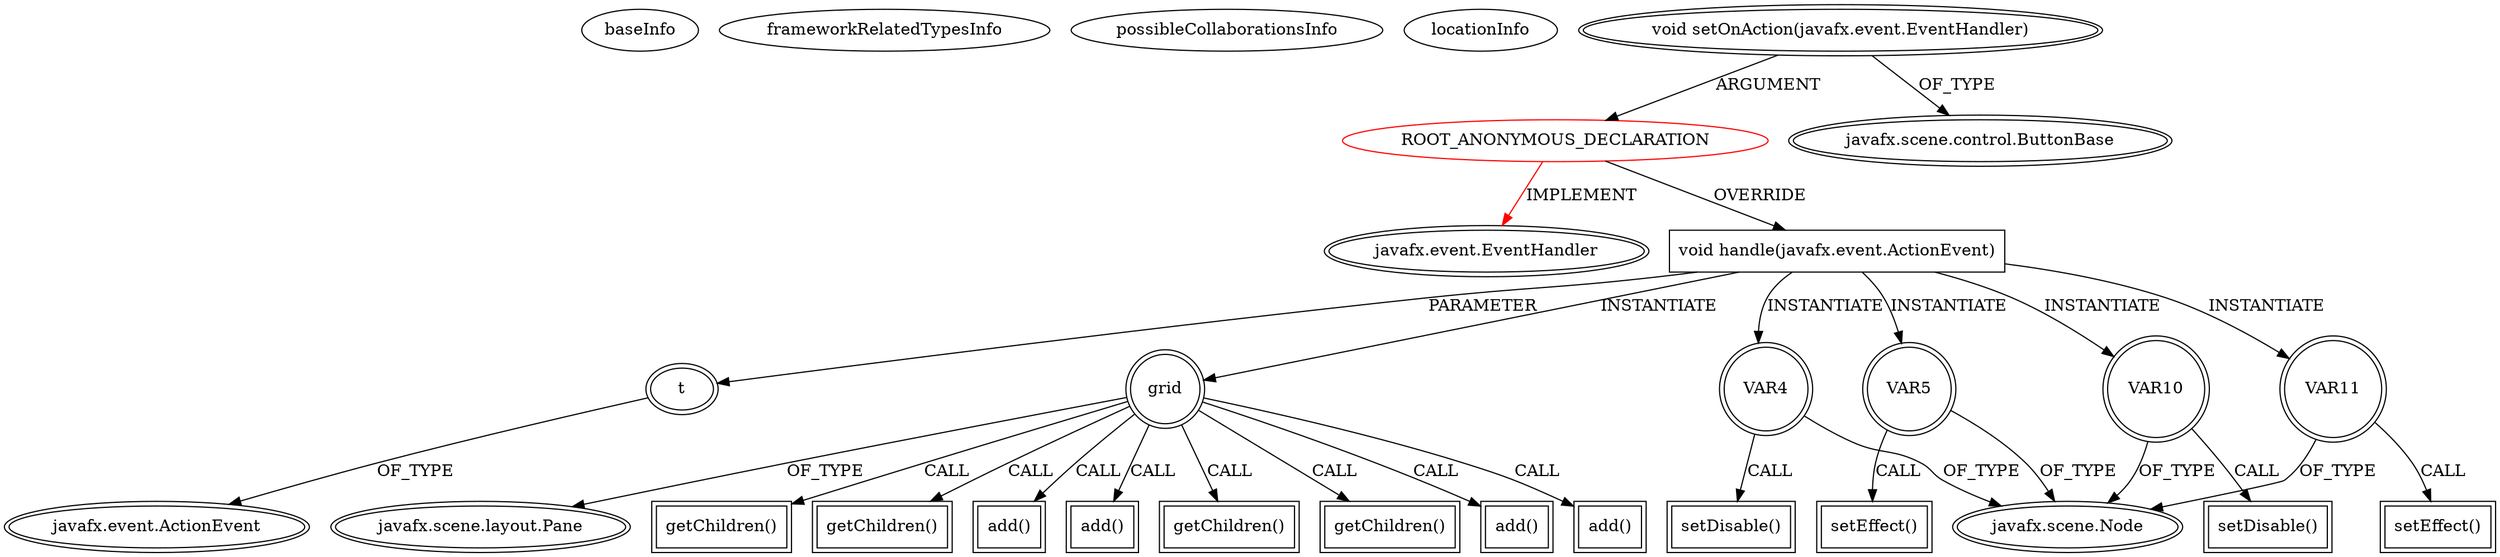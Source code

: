 digraph {
baseInfo[graphId=2381,category="extension_graph",isAnonymous=true,possibleRelation=false]
frameworkRelatedTypesInfo[0="javafx.event.EventHandler"]
possibleCollaborationsInfo[]
locationInfo[projectName="davelet-InternationalChess-JavaFX2",filePath="/davelet-InternationalChess-JavaFX2/InternationalChess-JavaFX2-master/src/cn/davelet/internationalchess/InternationalChess.java",contextSignature="void start(javafx.stage.Stage)",graphId="2381"]
0[label="ROOT_ANONYMOUS_DECLARATION",vertexType="ROOT_ANONYMOUS_DECLARATION",isFrameworkType=false,color=red]
1[label="javafx.event.EventHandler",vertexType="FRAMEWORK_INTERFACE_TYPE",isFrameworkType=true,peripheries=2]
2[label="void setOnAction(javafx.event.EventHandler)",vertexType="OUTSIDE_CALL",isFrameworkType=true,peripheries=2]
3[label="javafx.scene.control.ButtonBase",vertexType="FRAMEWORK_CLASS_TYPE",isFrameworkType=true,peripheries=2]
4[label="void handle(javafx.event.ActionEvent)",vertexType="OVERRIDING_METHOD_DECLARATION",isFrameworkType=false,shape=box]
5[label="t",vertexType="PARAMETER_DECLARATION",isFrameworkType=true,peripheries=2]
6[label="javafx.event.ActionEvent",vertexType="FRAMEWORK_CLASS_TYPE",isFrameworkType=true,peripheries=2]
7[label="grid",vertexType="VARIABLE_EXPRESION",isFrameworkType=true,peripheries=2,shape=circle]
9[label="javafx.scene.layout.Pane",vertexType="FRAMEWORK_CLASS_TYPE",isFrameworkType=true,peripheries=2]
8[label="getChildren()",vertexType="INSIDE_CALL",isFrameworkType=true,peripheries=2,shape=box]
11[label="getChildren()",vertexType="INSIDE_CALL",isFrameworkType=true,peripheries=2,shape=box]
13[label="add()",vertexType="INSIDE_CALL",isFrameworkType=true,peripheries=2,shape=box]
15[label="add()",vertexType="INSIDE_CALL",isFrameworkType=true,peripheries=2,shape=box]
16[label="VAR4",vertexType="VARIABLE_EXPRESION",isFrameworkType=true,peripheries=2,shape=circle]
18[label="javafx.scene.Node",vertexType="FRAMEWORK_CLASS_TYPE",isFrameworkType=true,peripheries=2]
17[label="setDisable()",vertexType="INSIDE_CALL",isFrameworkType=true,peripheries=2,shape=box]
19[label="VAR5",vertexType="VARIABLE_EXPRESION",isFrameworkType=true,peripheries=2,shape=circle]
20[label="setEffect()",vertexType="INSIDE_CALL",isFrameworkType=true,peripheries=2,shape=box]
23[label="getChildren()",vertexType="INSIDE_CALL",isFrameworkType=true,peripheries=2,shape=box]
25[label="getChildren()",vertexType="INSIDE_CALL",isFrameworkType=true,peripheries=2,shape=box]
27[label="add()",vertexType="INSIDE_CALL",isFrameworkType=true,peripheries=2,shape=box]
29[label="add()",vertexType="INSIDE_CALL",isFrameworkType=true,peripheries=2,shape=box]
30[label="VAR10",vertexType="VARIABLE_EXPRESION",isFrameworkType=true,peripheries=2,shape=circle]
31[label="setDisable()",vertexType="INSIDE_CALL",isFrameworkType=true,peripheries=2,shape=box]
33[label="VAR11",vertexType="VARIABLE_EXPRESION",isFrameworkType=true,peripheries=2,shape=circle]
34[label="setEffect()",vertexType="INSIDE_CALL",isFrameworkType=true,peripheries=2,shape=box]
0->1[label="IMPLEMENT",color=red]
2->0[label="ARGUMENT"]
2->3[label="OF_TYPE"]
0->4[label="OVERRIDE"]
5->6[label="OF_TYPE"]
4->5[label="PARAMETER"]
4->7[label="INSTANTIATE"]
7->9[label="OF_TYPE"]
7->8[label="CALL"]
7->11[label="CALL"]
7->13[label="CALL"]
7->15[label="CALL"]
4->16[label="INSTANTIATE"]
16->18[label="OF_TYPE"]
16->17[label="CALL"]
4->19[label="INSTANTIATE"]
19->18[label="OF_TYPE"]
19->20[label="CALL"]
7->23[label="CALL"]
7->25[label="CALL"]
7->27[label="CALL"]
7->29[label="CALL"]
4->30[label="INSTANTIATE"]
30->18[label="OF_TYPE"]
30->31[label="CALL"]
4->33[label="INSTANTIATE"]
33->18[label="OF_TYPE"]
33->34[label="CALL"]
}
